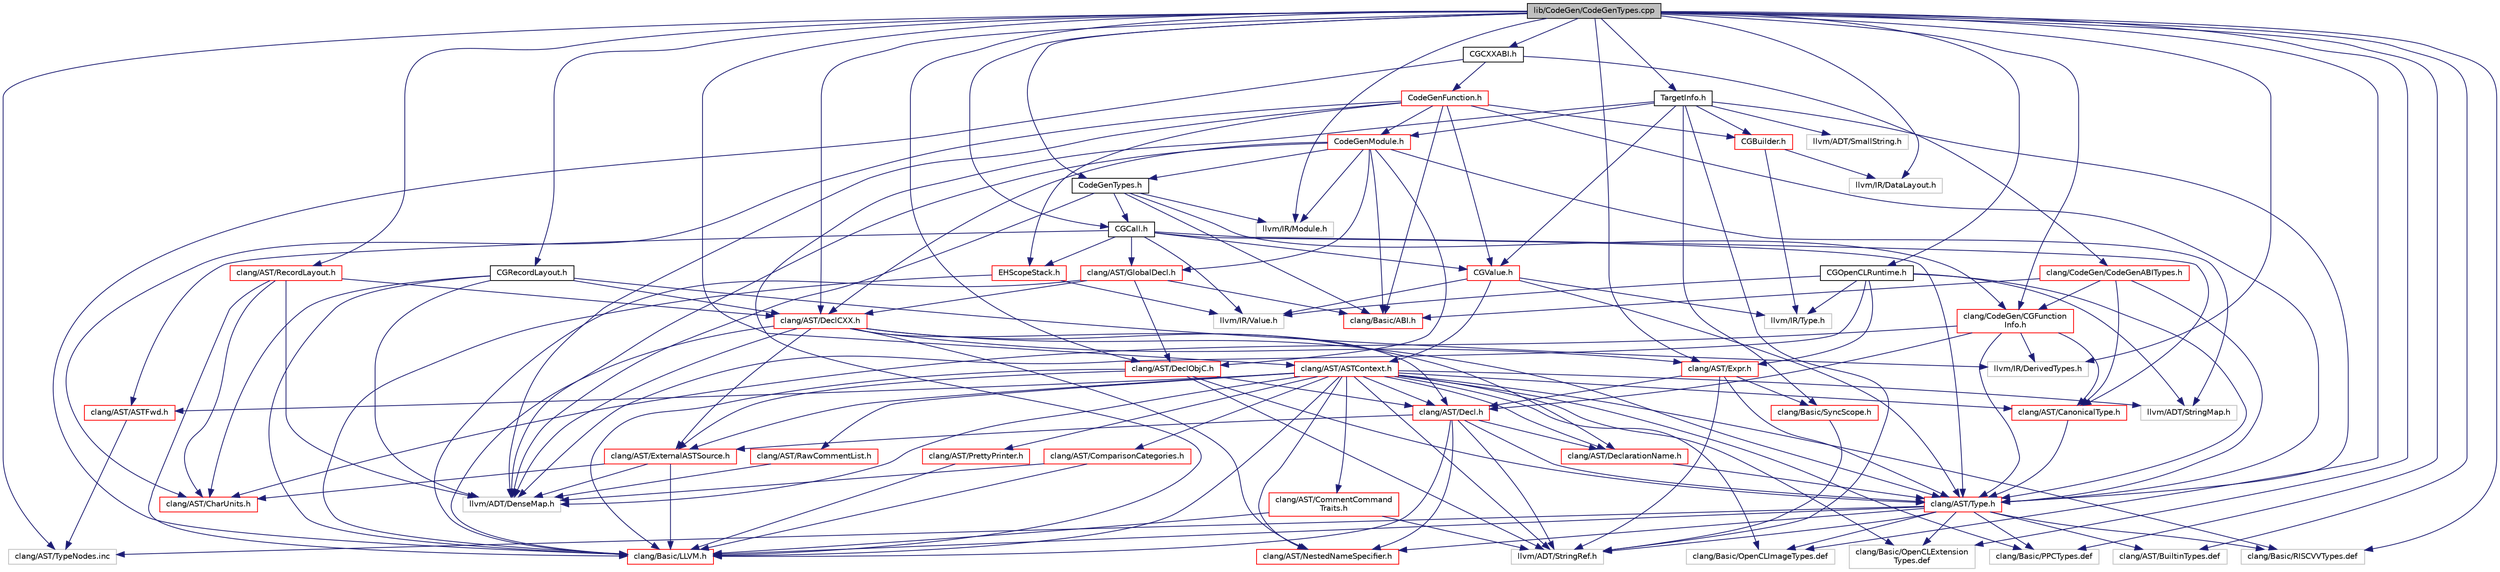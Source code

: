 digraph "lib/CodeGen/CodeGenTypes.cpp"
{
 // LATEX_PDF_SIZE
  bgcolor="transparent";
  edge [fontname="Helvetica",fontsize="10",labelfontname="Helvetica",labelfontsize="10"];
  node [fontname="Helvetica",fontsize="10",shape=record];
  Node1 [label="lib/CodeGen/CodeGenTypes.cpp",height=0.2,width=0.4,color="black", fillcolor="grey75", style="filled", fontcolor="black",tooltip=" "];
  Node1 -> Node2 [color="midnightblue",fontsize="10",style="solid",fontname="Helvetica"];
  Node2 [label="CodeGenTypes.h",height=0.2,width=0.4,color="black",URL="$CodeGenTypes_8h.html",tooltip=" "];
  Node2 -> Node3 [color="midnightblue",fontsize="10",style="solid",fontname="Helvetica"];
  Node3 [label="CGCall.h",height=0.2,width=0.4,color="black",URL="$CGCall_8h.html",tooltip=" "];
  Node3 -> Node4 [color="midnightblue",fontsize="10",style="solid",fontname="Helvetica"];
  Node4 [label="CGValue.h",height=0.2,width=0.4,color="red",URL="$CGValue_8h.html",tooltip=" "];
  Node4 -> Node5 [color="midnightblue",fontsize="10",style="solid",fontname="Helvetica"];
  Node5 [label="clang/AST/ASTContext.h",height=0.2,width=0.4,color="red",URL="$ASTContext_8h.html",tooltip=" "];
  Node5 -> Node6 [color="midnightblue",fontsize="10",style="solid",fontname="Helvetica"];
  Node6 [label="clang/AST/ASTFwd.h",height=0.2,width=0.4,color="red",URL="$ASTFwd_8h.html",tooltip=" "];
  Node6 -> Node9 [color="midnightblue",fontsize="10",style="solid",fontname="Helvetica"];
  Node9 [label="clang/AST/TypeNodes.inc",height=0.2,width=0.4,color="grey75",tooltip=" "];
  Node5 -> Node12 [color="midnightblue",fontsize="10",style="solid",fontname="Helvetica"];
  Node12 [label="clang/AST/CanonicalType.h",height=0.2,width=0.4,color="red",URL="$CanonicalType_8h.html",tooltip=" "];
  Node12 -> Node13 [color="midnightblue",fontsize="10",style="solid",fontname="Helvetica"];
  Node13 [label="clang/AST/Type.h",height=0.2,width=0.4,color="red",URL="$Type_8h.html",tooltip=" "];
  Node13 -> Node18 [color="midnightblue",fontsize="10",style="solid",fontname="Helvetica"];
  Node18 [label="clang/AST/NestedNameSpecifier.h",height=0.2,width=0.4,color="red",URL="$NestedNameSpecifier_8h.html",tooltip=" "];
  Node13 -> Node21 [color="midnightblue",fontsize="10",style="solid",fontname="Helvetica"];
  Node21 [label="clang/Basic/LLVM.h",height=0.2,width=0.4,color="red",URL="$LLVM_8h.html",tooltip=" "];
  Node13 -> Node25 [color="midnightblue",fontsize="10",style="solid",fontname="Helvetica"];
  Node25 [label="llvm/ADT/StringRef.h",height=0.2,width=0.4,color="grey75",tooltip=" "];
  Node13 -> Node9 [color="midnightblue",fontsize="10",style="solid",fontname="Helvetica"];
  Node13 -> Node40 [color="midnightblue",fontsize="10",style="solid",fontname="Helvetica"];
  Node40 [label="clang/Basic/OpenCLImageTypes.def",height=0.2,width=0.4,color="grey75",tooltip=" "];
  Node13 -> Node69 [color="midnightblue",fontsize="10",style="solid",fontname="Helvetica"];
  Node69 [label="clang/Basic/OpenCLExtension\lTypes.def",height=0.2,width=0.4,color="grey75",tooltip=" "];
  Node13 -> Node71 [color="midnightblue",fontsize="10",style="solid",fontname="Helvetica"];
  Node71 [label="clang/Basic/PPCTypes.def",height=0.2,width=0.4,color="grey75",tooltip=" "];
  Node13 -> Node72 [color="midnightblue",fontsize="10",style="solid",fontname="Helvetica"];
  Node72 [label="clang/Basic/RISCVVTypes.def",height=0.2,width=0.4,color="grey75",tooltip=" "];
  Node13 -> Node73 [color="midnightblue",fontsize="10",style="solid",fontname="Helvetica"];
  Node73 [label="clang/AST/BuiltinTypes.def",height=0.2,width=0.4,color="grey75",tooltip=" "];
  Node5 -> Node76 [color="midnightblue",fontsize="10",style="solid",fontname="Helvetica"];
  Node76 [label="clang/AST/CommentCommand\lTraits.h",height=0.2,width=0.4,color="red",URL="$CommentCommandTraits_8h.html",tooltip=" "];
  Node76 -> Node21 [color="midnightblue",fontsize="10",style="solid",fontname="Helvetica"];
  Node76 -> Node25 [color="midnightblue",fontsize="10",style="solid",fontname="Helvetica"];
  Node5 -> Node80 [color="midnightblue",fontsize="10",style="solid",fontname="Helvetica"];
  Node80 [label="clang/AST/ComparisonCategories.h",height=0.2,width=0.4,color="red",URL="$ComparisonCategories_8h.html",tooltip=" "];
  Node80 -> Node21 [color="midnightblue",fontsize="10",style="solid",fontname="Helvetica"];
  Node80 -> Node42 [color="midnightblue",fontsize="10",style="solid",fontname="Helvetica"];
  Node42 [label="llvm/ADT/DenseMap.h",height=0.2,width=0.4,color="grey75",tooltip=" "];
  Node5 -> Node82 [color="midnightblue",fontsize="10",style="solid",fontname="Helvetica"];
  Node82 [label="clang/AST/Decl.h",height=0.2,width=0.4,color="red",URL="$Decl_8h.html",tooltip=" "];
  Node82 -> Node93 [color="midnightblue",fontsize="10",style="solid",fontname="Helvetica"];
  Node93 [label="clang/AST/DeclarationName.h",height=0.2,width=0.4,color="red",URL="$DeclarationName_8h.html",tooltip=" "];
  Node93 -> Node13 [color="midnightblue",fontsize="10",style="solid",fontname="Helvetica"];
  Node82 -> Node105 [color="midnightblue",fontsize="10",style="solid",fontname="Helvetica"];
  Node105 [label="clang/AST/ExternalASTSource.h",height=0.2,width=0.4,color="red",URL="$ExternalASTSource_8h.html",tooltip=" "];
  Node105 -> Node106 [color="midnightblue",fontsize="10",style="solid",fontname="Helvetica"];
  Node106 [label="clang/AST/CharUnits.h",height=0.2,width=0.4,color="red",URL="$CharUnits_8h.html",tooltip=" "];
  Node105 -> Node21 [color="midnightblue",fontsize="10",style="solid",fontname="Helvetica"];
  Node105 -> Node42 [color="midnightblue",fontsize="10",style="solid",fontname="Helvetica"];
  Node82 -> Node18 [color="midnightblue",fontsize="10",style="solid",fontname="Helvetica"];
  Node82 -> Node13 [color="midnightblue",fontsize="10",style="solid",fontname="Helvetica"];
  Node82 -> Node21 [color="midnightblue",fontsize="10",style="solid",fontname="Helvetica"];
  Node82 -> Node25 [color="midnightblue",fontsize="10",style="solid",fontname="Helvetica"];
  Node5 -> Node93 [color="midnightblue",fontsize="10",style="solid",fontname="Helvetica"];
  Node5 -> Node105 [color="midnightblue",fontsize="10",style="solid",fontname="Helvetica"];
  Node5 -> Node18 [color="midnightblue",fontsize="10",style="solid",fontname="Helvetica"];
  Node5 -> Node111 [color="midnightblue",fontsize="10",style="solid",fontname="Helvetica"];
  Node111 [label="clang/AST/PrettyPrinter.h",height=0.2,width=0.4,color="red",URL="$PrettyPrinter_8h.html",tooltip=" "];
  Node111 -> Node21 [color="midnightblue",fontsize="10",style="solid",fontname="Helvetica"];
  Node5 -> Node126 [color="midnightblue",fontsize="10",style="solid",fontname="Helvetica"];
  Node126 [label="clang/AST/RawCommentList.h",height=0.2,width=0.4,color="red",URL="$RawCommentList_8h.html",tooltip=" "];
  Node126 -> Node42 [color="midnightblue",fontsize="10",style="solid",fontname="Helvetica"];
  Node5 -> Node21 [color="midnightblue",fontsize="10",style="solid",fontname="Helvetica"];
  Node5 -> Node42 [color="midnightblue",fontsize="10",style="solid",fontname="Helvetica"];
  Node5 -> Node98 [color="midnightblue",fontsize="10",style="solid",fontname="Helvetica"];
  Node98 [label="llvm/ADT/StringMap.h",height=0.2,width=0.4,color="grey75",tooltip=" "];
  Node5 -> Node25 [color="midnightblue",fontsize="10",style="solid",fontname="Helvetica"];
  Node5 -> Node40 [color="midnightblue",fontsize="10",style="solid",fontname="Helvetica"];
  Node5 -> Node69 [color="midnightblue",fontsize="10",style="solid",fontname="Helvetica"];
  Node5 -> Node71 [color="midnightblue",fontsize="10",style="solid",fontname="Helvetica"];
  Node5 -> Node72 [color="midnightblue",fontsize="10",style="solid",fontname="Helvetica"];
  Node4 -> Node13 [color="midnightblue",fontsize="10",style="solid",fontname="Helvetica"];
  Node4 -> Node141 [color="midnightblue",fontsize="10",style="solid",fontname="Helvetica"];
  Node141 [label="llvm/IR/Value.h",height=0.2,width=0.4,color="grey75",tooltip=" "];
  Node4 -> Node142 [color="midnightblue",fontsize="10",style="solid",fontname="Helvetica"];
  Node142 [label="llvm/IR/Type.h",height=0.2,width=0.4,color="grey75",tooltip=" "];
  Node3 -> Node148 [color="midnightblue",fontsize="10",style="solid",fontname="Helvetica"];
  Node148 [label="EHScopeStack.h",height=0.2,width=0.4,color="red",URL="$EHScopeStack_8h.html",tooltip=" "];
  Node148 -> Node21 [color="midnightblue",fontsize="10",style="solid",fontname="Helvetica"];
  Node148 -> Node141 [color="midnightblue",fontsize="10",style="solid",fontname="Helvetica"];
  Node3 -> Node6 [color="midnightblue",fontsize="10",style="solid",fontname="Helvetica"];
  Node3 -> Node12 [color="midnightblue",fontsize="10",style="solid",fontname="Helvetica"];
  Node3 -> Node151 [color="midnightblue",fontsize="10",style="solid",fontname="Helvetica"];
  Node151 [label="clang/AST/GlobalDecl.h",height=0.2,width=0.4,color="red",URL="$GlobalDecl_8h.html",tooltip=" "];
  Node151 -> Node159 [color="midnightblue",fontsize="10",style="solid",fontname="Helvetica"];
  Node159 [label="clang/AST/DeclCXX.h",height=0.2,width=0.4,color="red",URL="$DeclCXX_8h.html",tooltip=" "];
  Node159 -> Node82 [color="midnightblue",fontsize="10",style="solid",fontname="Helvetica"];
  Node159 -> Node93 [color="midnightblue",fontsize="10",style="solid",fontname="Helvetica"];
  Node159 -> Node163 [color="midnightblue",fontsize="10",style="solid",fontname="Helvetica"];
  Node163 [label="clang/AST/Expr.h",height=0.2,width=0.4,color="red",URL="$Expr_8h.html",tooltip=" "];
  Node163 -> Node82 [color="midnightblue",fontsize="10",style="solid",fontname="Helvetica"];
  Node163 -> Node13 [color="midnightblue",fontsize="10",style="solid",fontname="Helvetica"];
  Node163 -> Node174 [color="midnightblue",fontsize="10",style="solid",fontname="Helvetica"];
  Node174 [label="clang/Basic/SyncScope.h",height=0.2,width=0.4,color="red",URL="$SyncScope_8h.html",tooltip=" "];
  Node174 -> Node25 [color="midnightblue",fontsize="10",style="solid",fontname="Helvetica"];
  Node163 -> Node25 [color="midnightblue",fontsize="10",style="solid",fontname="Helvetica"];
  Node159 -> Node105 [color="midnightblue",fontsize="10",style="solid",fontname="Helvetica"];
  Node159 -> Node18 [color="midnightblue",fontsize="10",style="solid",fontname="Helvetica"];
  Node159 -> Node13 [color="midnightblue",fontsize="10",style="solid",fontname="Helvetica"];
  Node159 -> Node21 [color="midnightblue",fontsize="10",style="solid",fontname="Helvetica"];
  Node159 -> Node42 [color="midnightblue",fontsize="10",style="solid",fontname="Helvetica"];
  Node151 -> Node183 [color="midnightblue",fontsize="10",style="solid",fontname="Helvetica"];
  Node183 [label="clang/AST/DeclObjC.h",height=0.2,width=0.4,color="red",URL="$DeclObjC_8h.html",tooltip=" "];
  Node183 -> Node82 [color="midnightblue",fontsize="10",style="solid",fontname="Helvetica"];
  Node183 -> Node105 [color="midnightblue",fontsize="10",style="solid",fontname="Helvetica"];
  Node183 -> Node13 [color="midnightblue",fontsize="10",style="solid",fontname="Helvetica"];
  Node183 -> Node21 [color="midnightblue",fontsize="10",style="solid",fontname="Helvetica"];
  Node183 -> Node25 [color="midnightblue",fontsize="10",style="solid",fontname="Helvetica"];
  Node151 -> Node192 [color="midnightblue",fontsize="10",style="solid",fontname="Helvetica"];
  Node192 [label="clang/Basic/ABI.h",height=0.2,width=0.4,color="red",URL="$ABI_8h.html",tooltip=" "];
  Node151 -> Node21 [color="midnightblue",fontsize="10",style="solid",fontname="Helvetica"];
  Node3 -> Node13 [color="midnightblue",fontsize="10",style="solid",fontname="Helvetica"];
  Node3 -> Node141 [color="midnightblue",fontsize="10",style="solid",fontname="Helvetica"];
  Node2 -> Node192 [color="midnightblue",fontsize="10",style="solid",fontname="Helvetica"];
  Node2 -> Node193 [color="midnightblue",fontsize="10",style="solid",fontname="Helvetica"];
  Node193 [label="clang/CodeGen/CGFunction\lInfo.h",height=0.2,width=0.4,color="red",URL="$CGFunctionInfo_8h.html",tooltip=" "];
  Node193 -> Node12 [color="midnightblue",fontsize="10",style="solid",fontname="Helvetica"];
  Node193 -> Node106 [color="midnightblue",fontsize="10",style="solid",fontname="Helvetica"];
  Node193 -> Node82 [color="midnightblue",fontsize="10",style="solid",fontname="Helvetica"];
  Node193 -> Node13 [color="midnightblue",fontsize="10",style="solid",fontname="Helvetica"];
  Node193 -> Node194 [color="midnightblue",fontsize="10",style="solid",fontname="Helvetica"];
  Node194 [label="llvm/IR/DerivedTypes.h",height=0.2,width=0.4,color="grey75",tooltip=" "];
  Node2 -> Node42 [color="midnightblue",fontsize="10",style="solid",fontname="Helvetica"];
  Node2 -> Node195 [color="midnightblue",fontsize="10",style="solid",fontname="Helvetica"];
  Node195 [label="llvm/IR/Module.h",height=0.2,width=0.4,color="grey75",tooltip=" "];
  Node1 -> Node196 [color="midnightblue",fontsize="10",style="solid",fontname="Helvetica"];
  Node196 [label="CGCXXABI.h",height=0.2,width=0.4,color="black",URL="$CGCXXABI_8h.html",tooltip=" "];
  Node196 -> Node197 [color="midnightblue",fontsize="10",style="solid",fontname="Helvetica"];
  Node197 [label="CodeGenFunction.h",height=0.2,width=0.4,color="red",URL="$CodeGenFunction_8h.html",tooltip=" "];
  Node197 -> Node198 [color="midnightblue",fontsize="10",style="solid",fontname="Helvetica"];
  Node198 [label="CGBuilder.h",height=0.2,width=0.4,color="red",URL="$CGBuilder_8h.html",tooltip=" "];
  Node198 -> Node201 [color="midnightblue",fontsize="10",style="solid",fontname="Helvetica"];
  Node201 [label="llvm/IR/DataLayout.h",height=0.2,width=0.4,color="grey75",tooltip=" "];
  Node198 -> Node142 [color="midnightblue",fontsize="10",style="solid",fontname="Helvetica"];
  Node197 -> Node4 [color="midnightblue",fontsize="10",style="solid",fontname="Helvetica"];
  Node197 -> Node221 [color="midnightblue",fontsize="10",style="solid",fontname="Helvetica"];
  Node221 [label="CodeGenModule.h",height=0.2,width=0.4,color="red",URL="$CodeGenModule_8h.html",tooltip=" "];
  Node221 -> Node2 [color="midnightblue",fontsize="10",style="solid",fontname="Helvetica"];
  Node221 -> Node159 [color="midnightblue",fontsize="10",style="solid",fontname="Helvetica"];
  Node221 -> Node183 [color="midnightblue",fontsize="10",style="solid",fontname="Helvetica"];
  Node221 -> Node151 [color="midnightblue",fontsize="10",style="solid",fontname="Helvetica"];
  Node221 -> Node192 [color="midnightblue",fontsize="10",style="solid",fontname="Helvetica"];
  Node221 -> Node42 [color="midnightblue",fontsize="10",style="solid",fontname="Helvetica"];
  Node221 -> Node98 [color="midnightblue",fontsize="10",style="solid",fontname="Helvetica"];
  Node221 -> Node195 [color="midnightblue",fontsize="10",style="solid",fontname="Helvetica"];
  Node197 -> Node148 [color="midnightblue",fontsize="10",style="solid",fontname="Helvetica"];
  Node197 -> Node106 [color="midnightblue",fontsize="10",style="solid",fontname="Helvetica"];
  Node197 -> Node13 [color="midnightblue",fontsize="10",style="solid",fontname="Helvetica"];
  Node197 -> Node192 [color="midnightblue",fontsize="10",style="solid",fontname="Helvetica"];
  Node197 -> Node42 [color="midnightblue",fontsize="10",style="solid",fontname="Helvetica"];
  Node196 -> Node21 [color="midnightblue",fontsize="10",style="solid",fontname="Helvetica"];
  Node196 -> Node256 [color="midnightblue",fontsize="10",style="solid",fontname="Helvetica"];
  Node256 [label="clang/CodeGen/CodeGenABITypes.h",height=0.2,width=0.4,color="red",URL="$CodeGenABITypes_8h.html",tooltip=" "];
  Node256 -> Node12 [color="midnightblue",fontsize="10",style="solid",fontname="Helvetica"];
  Node256 -> Node13 [color="midnightblue",fontsize="10",style="solid",fontname="Helvetica"];
  Node256 -> Node192 [color="midnightblue",fontsize="10",style="solid",fontname="Helvetica"];
  Node256 -> Node193 [color="midnightblue",fontsize="10",style="solid",fontname="Helvetica"];
  Node1 -> Node3 [color="midnightblue",fontsize="10",style="solid",fontname="Helvetica"];
  Node1 -> Node257 [color="midnightblue",fontsize="10",style="solid",fontname="Helvetica"];
  Node257 [label="CGOpenCLRuntime.h",height=0.2,width=0.4,color="black",URL="$CGOpenCLRuntime_8h.html",tooltip=" "];
  Node257 -> Node163 [color="midnightblue",fontsize="10",style="solid",fontname="Helvetica"];
  Node257 -> Node13 [color="midnightblue",fontsize="10",style="solid",fontname="Helvetica"];
  Node257 -> Node42 [color="midnightblue",fontsize="10",style="solid",fontname="Helvetica"];
  Node257 -> Node98 [color="midnightblue",fontsize="10",style="solid",fontname="Helvetica"];
  Node257 -> Node142 [color="midnightblue",fontsize="10",style="solid",fontname="Helvetica"];
  Node257 -> Node141 [color="midnightblue",fontsize="10",style="solid",fontname="Helvetica"];
  Node1 -> Node258 [color="midnightblue",fontsize="10",style="solid",fontname="Helvetica"];
  Node258 [label="CGRecordLayout.h",height=0.2,width=0.4,color="black",URL="$CGRecordLayout_8h.html",tooltip=" "];
  Node258 -> Node106 [color="midnightblue",fontsize="10",style="solid",fontname="Helvetica"];
  Node258 -> Node159 [color="midnightblue",fontsize="10",style="solid",fontname="Helvetica"];
  Node258 -> Node21 [color="midnightblue",fontsize="10",style="solid",fontname="Helvetica"];
  Node258 -> Node42 [color="midnightblue",fontsize="10",style="solid",fontname="Helvetica"];
  Node258 -> Node194 [color="midnightblue",fontsize="10",style="solid",fontname="Helvetica"];
  Node1 -> Node259 [color="midnightblue",fontsize="10",style="solid",fontname="Helvetica"];
  Node259 [label="TargetInfo.h",height=0.2,width=0.4,color="black",URL="$lib_2CodeGen_2TargetInfo_8h.html",tooltip=" "];
  Node259 -> Node198 [color="midnightblue",fontsize="10",style="solid",fontname="Helvetica"];
  Node259 -> Node221 [color="midnightblue",fontsize="10",style="solid",fontname="Helvetica"];
  Node259 -> Node4 [color="midnightblue",fontsize="10",style="solid",fontname="Helvetica"];
  Node259 -> Node13 [color="midnightblue",fontsize="10",style="solid",fontname="Helvetica"];
  Node259 -> Node21 [color="midnightblue",fontsize="10",style="solid",fontname="Helvetica"];
  Node259 -> Node174 [color="midnightblue",fontsize="10",style="solid",fontname="Helvetica"];
  Node259 -> Node97 [color="midnightblue",fontsize="10",style="solid",fontname="Helvetica"];
  Node97 [label="llvm/ADT/SmallString.h",height=0.2,width=0.4,color="grey75",tooltip=" "];
  Node259 -> Node25 [color="midnightblue",fontsize="10",style="solid",fontname="Helvetica"];
  Node1 -> Node5 [color="midnightblue",fontsize="10",style="solid",fontname="Helvetica"];
  Node1 -> Node159 [color="midnightblue",fontsize="10",style="solid",fontname="Helvetica"];
  Node1 -> Node183 [color="midnightblue",fontsize="10",style="solid",fontname="Helvetica"];
  Node1 -> Node163 [color="midnightblue",fontsize="10",style="solid",fontname="Helvetica"];
  Node1 -> Node227 [color="midnightblue",fontsize="10",style="solid",fontname="Helvetica"];
  Node227 [label="clang/AST/RecordLayout.h",height=0.2,width=0.4,color="red",URL="$RecordLayout_8h.html",tooltip=" "];
  Node227 -> Node106 [color="midnightblue",fontsize="10",style="solid",fontname="Helvetica"];
  Node227 -> Node159 [color="midnightblue",fontsize="10",style="solid",fontname="Helvetica"];
  Node227 -> Node21 [color="midnightblue",fontsize="10",style="solid",fontname="Helvetica"];
  Node227 -> Node42 [color="midnightblue",fontsize="10",style="solid",fontname="Helvetica"];
  Node1 -> Node193 [color="midnightblue",fontsize="10",style="solid",fontname="Helvetica"];
  Node1 -> Node201 [color="midnightblue",fontsize="10",style="solid",fontname="Helvetica"];
  Node1 -> Node194 [color="midnightblue",fontsize="10",style="solid",fontname="Helvetica"];
  Node1 -> Node195 [color="midnightblue",fontsize="10",style="solid",fontname="Helvetica"];
  Node1 -> Node9 [color="midnightblue",fontsize="10",style="solid",fontname="Helvetica"];
  Node1 -> Node40 [color="midnightblue",fontsize="10",style="solid",fontname="Helvetica"];
  Node1 -> Node69 [color="midnightblue",fontsize="10",style="solid",fontname="Helvetica"];
  Node1 -> Node71 [color="midnightblue",fontsize="10",style="solid",fontname="Helvetica"];
  Node1 -> Node72 [color="midnightblue",fontsize="10",style="solid",fontname="Helvetica"];
  Node1 -> Node73 [color="midnightblue",fontsize="10",style="solid",fontname="Helvetica"];
}
